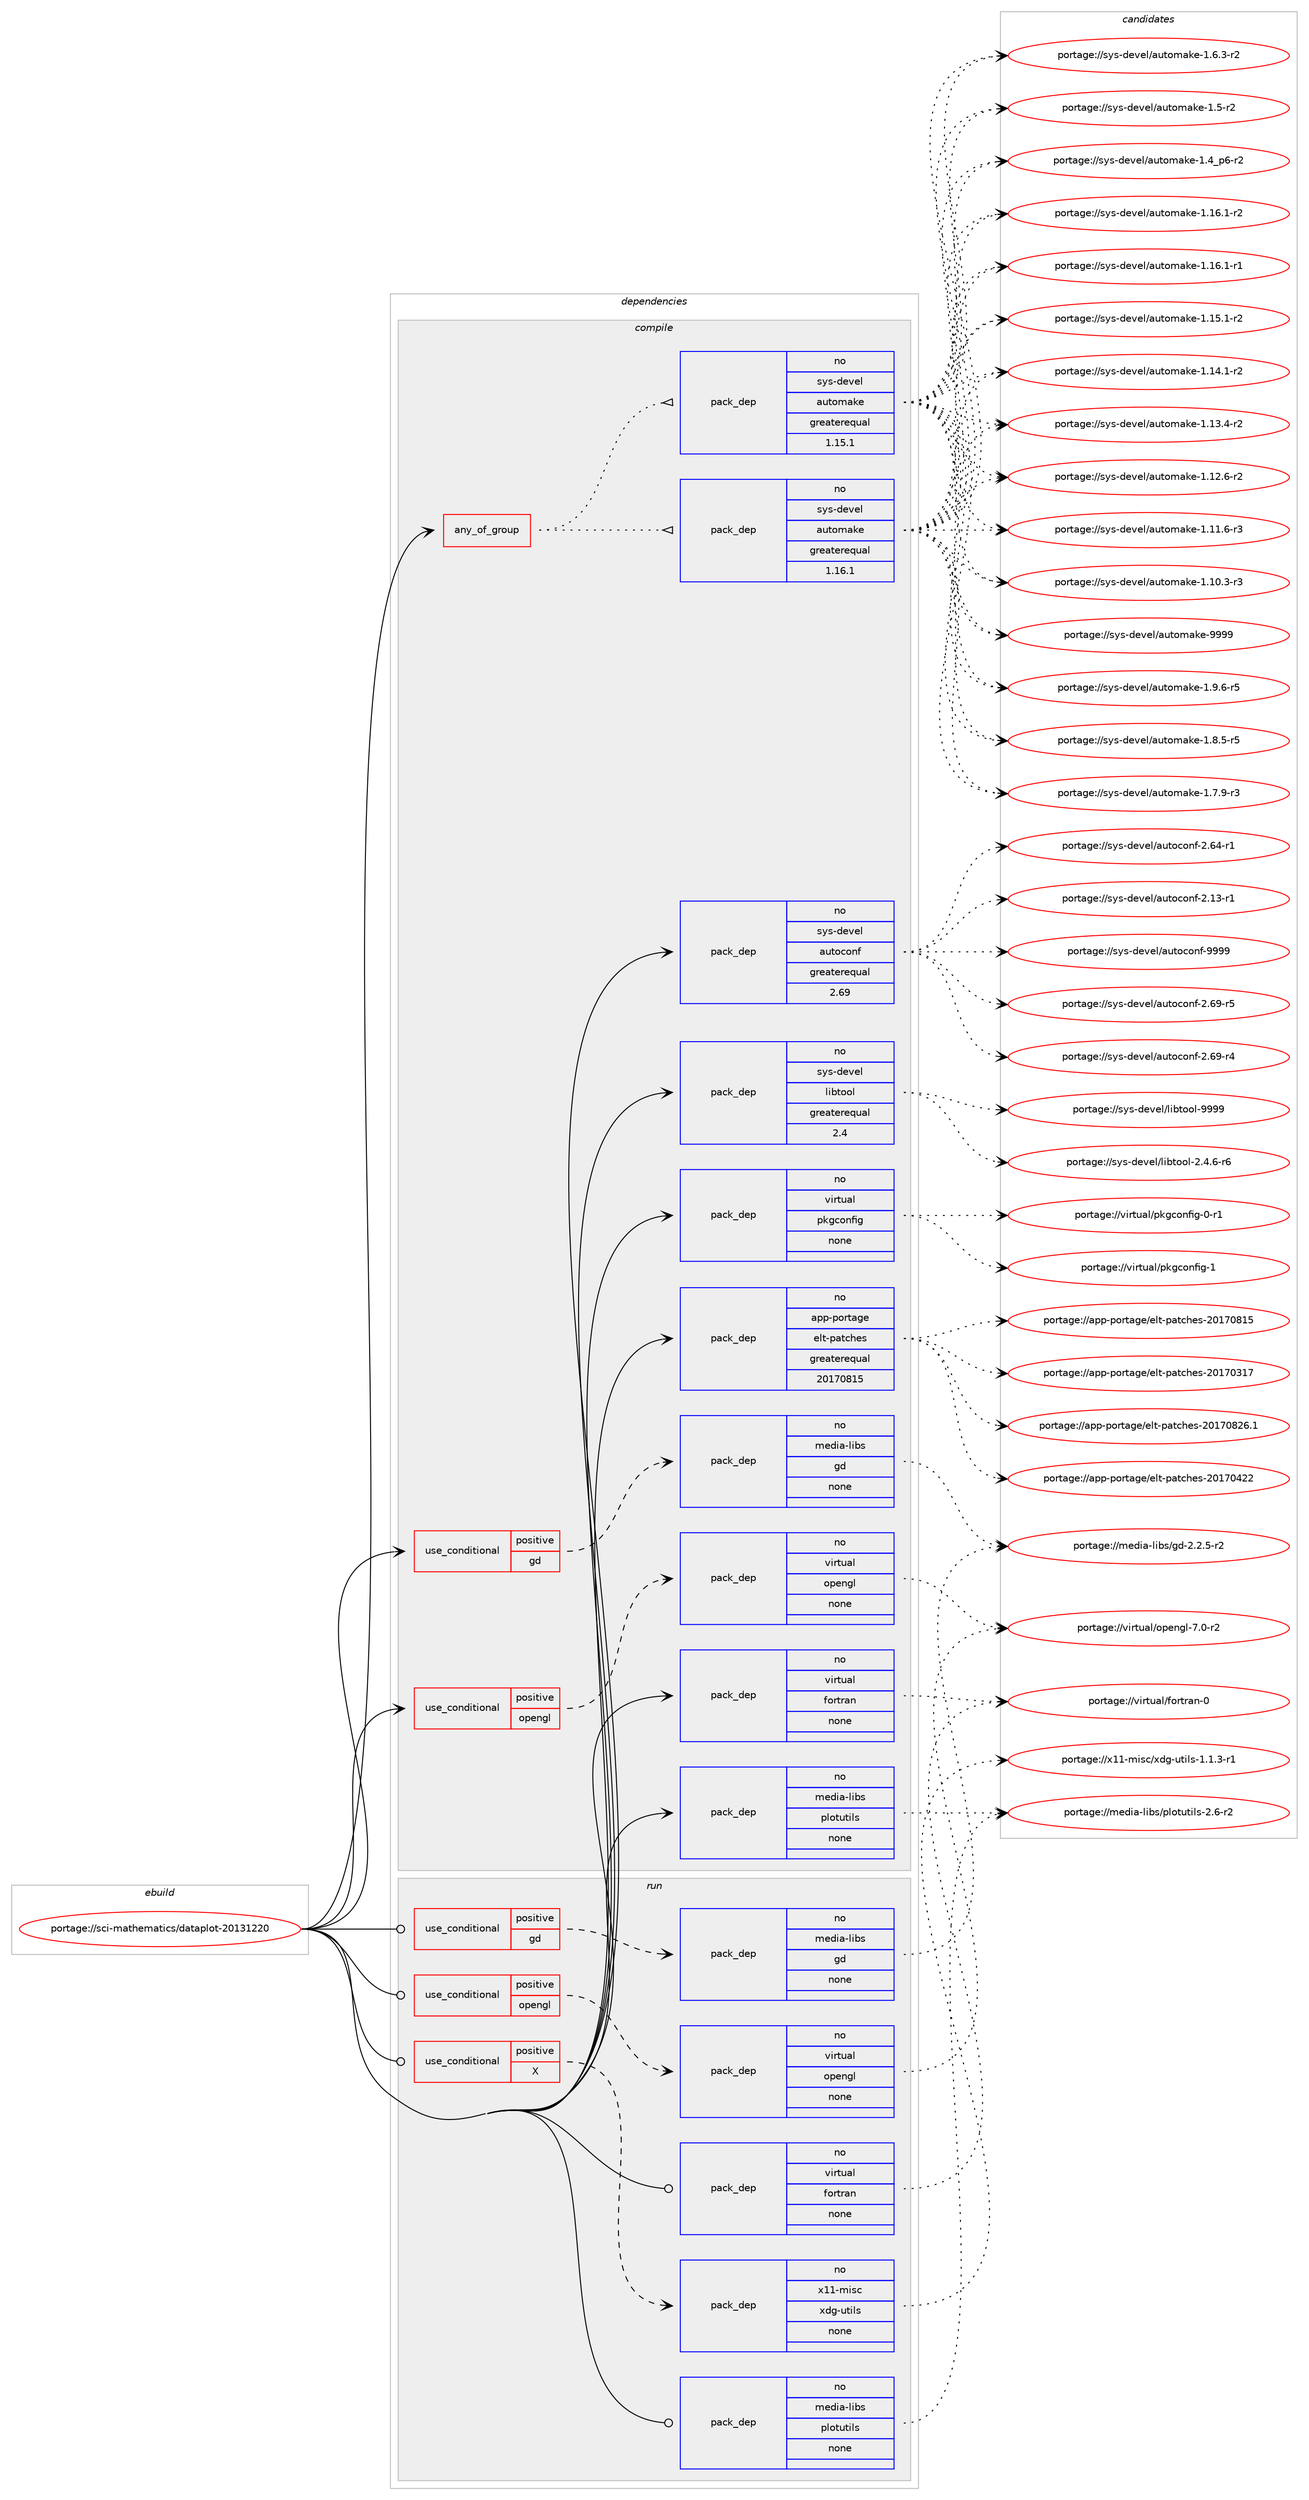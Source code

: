 digraph prolog {

# *************
# Graph options
# *************

newrank=true;
concentrate=true;
compound=true;
graph [rankdir=LR,fontname=Helvetica,fontsize=10,ranksep=1.5];#, ranksep=2.5, nodesep=0.2];
edge  [arrowhead=vee];
node  [fontname=Helvetica,fontsize=10];

# **********
# The ebuild
# **********

subgraph cluster_leftcol {
color=gray;
rank=same;
label=<<i>ebuild</i>>;
id [label="portage://sci-mathematics/dataplot-20131220", color=red, width=4, href="../sci-mathematics/dataplot-20131220.svg"];
}

# ****************
# The dependencies
# ****************

subgraph cluster_midcol {
color=gray;
label=<<i>dependencies</i>>;
subgraph cluster_compile {
fillcolor="#eeeeee";
style=filled;
label=<<i>compile</i>>;
subgraph any544 {
dependency23410 [label=<<TABLE BORDER="0" CELLBORDER="1" CELLSPACING="0" CELLPADDING="4"><TR><TD CELLPADDING="10">any_of_group</TD></TR></TABLE>>, shape=none, color=red];subgraph pack18930 {
dependency23411 [label=<<TABLE BORDER="0" CELLBORDER="1" CELLSPACING="0" CELLPADDING="4" WIDTH="220"><TR><TD ROWSPAN="6" CELLPADDING="30">pack_dep</TD></TR><TR><TD WIDTH="110">no</TD></TR><TR><TD>sys-devel</TD></TR><TR><TD>automake</TD></TR><TR><TD>greaterequal</TD></TR><TR><TD>1.16.1</TD></TR></TABLE>>, shape=none, color=blue];
}
dependency23410:e -> dependency23411:w [weight=20,style="dotted",arrowhead="oinv"];
subgraph pack18931 {
dependency23412 [label=<<TABLE BORDER="0" CELLBORDER="1" CELLSPACING="0" CELLPADDING="4" WIDTH="220"><TR><TD ROWSPAN="6" CELLPADDING="30">pack_dep</TD></TR><TR><TD WIDTH="110">no</TD></TR><TR><TD>sys-devel</TD></TR><TR><TD>automake</TD></TR><TR><TD>greaterequal</TD></TR><TR><TD>1.15.1</TD></TR></TABLE>>, shape=none, color=blue];
}
dependency23410:e -> dependency23412:w [weight=20,style="dotted",arrowhead="oinv"];
}
id:e -> dependency23410:w [weight=20,style="solid",arrowhead="vee"];
subgraph cond3934 {
dependency23413 [label=<<TABLE BORDER="0" CELLBORDER="1" CELLSPACING="0" CELLPADDING="4"><TR><TD ROWSPAN="3" CELLPADDING="10">use_conditional</TD></TR><TR><TD>positive</TD></TR><TR><TD>gd</TD></TR></TABLE>>, shape=none, color=red];
subgraph pack18932 {
dependency23414 [label=<<TABLE BORDER="0" CELLBORDER="1" CELLSPACING="0" CELLPADDING="4" WIDTH="220"><TR><TD ROWSPAN="6" CELLPADDING="30">pack_dep</TD></TR><TR><TD WIDTH="110">no</TD></TR><TR><TD>media-libs</TD></TR><TR><TD>gd</TD></TR><TR><TD>none</TD></TR><TR><TD></TD></TR></TABLE>>, shape=none, color=blue];
}
dependency23413:e -> dependency23414:w [weight=20,style="dashed",arrowhead="vee"];
}
id:e -> dependency23413:w [weight=20,style="solid",arrowhead="vee"];
subgraph cond3935 {
dependency23415 [label=<<TABLE BORDER="0" CELLBORDER="1" CELLSPACING="0" CELLPADDING="4"><TR><TD ROWSPAN="3" CELLPADDING="10">use_conditional</TD></TR><TR><TD>positive</TD></TR><TR><TD>opengl</TD></TR></TABLE>>, shape=none, color=red];
subgraph pack18933 {
dependency23416 [label=<<TABLE BORDER="0" CELLBORDER="1" CELLSPACING="0" CELLPADDING="4" WIDTH="220"><TR><TD ROWSPAN="6" CELLPADDING="30">pack_dep</TD></TR><TR><TD WIDTH="110">no</TD></TR><TR><TD>virtual</TD></TR><TR><TD>opengl</TD></TR><TR><TD>none</TD></TR><TR><TD></TD></TR></TABLE>>, shape=none, color=blue];
}
dependency23415:e -> dependency23416:w [weight=20,style="dashed",arrowhead="vee"];
}
id:e -> dependency23415:w [weight=20,style="solid",arrowhead="vee"];
subgraph pack18934 {
dependency23417 [label=<<TABLE BORDER="0" CELLBORDER="1" CELLSPACING="0" CELLPADDING="4" WIDTH="220"><TR><TD ROWSPAN="6" CELLPADDING="30">pack_dep</TD></TR><TR><TD WIDTH="110">no</TD></TR><TR><TD>app-portage</TD></TR><TR><TD>elt-patches</TD></TR><TR><TD>greaterequal</TD></TR><TR><TD>20170815</TD></TR></TABLE>>, shape=none, color=blue];
}
id:e -> dependency23417:w [weight=20,style="solid",arrowhead="vee"];
subgraph pack18935 {
dependency23418 [label=<<TABLE BORDER="0" CELLBORDER="1" CELLSPACING="0" CELLPADDING="4" WIDTH="220"><TR><TD ROWSPAN="6" CELLPADDING="30">pack_dep</TD></TR><TR><TD WIDTH="110">no</TD></TR><TR><TD>media-libs</TD></TR><TR><TD>plotutils</TD></TR><TR><TD>none</TD></TR><TR><TD></TD></TR></TABLE>>, shape=none, color=blue];
}
id:e -> dependency23418:w [weight=20,style="solid",arrowhead="vee"];
subgraph pack18936 {
dependency23419 [label=<<TABLE BORDER="0" CELLBORDER="1" CELLSPACING="0" CELLPADDING="4" WIDTH="220"><TR><TD ROWSPAN="6" CELLPADDING="30">pack_dep</TD></TR><TR><TD WIDTH="110">no</TD></TR><TR><TD>sys-devel</TD></TR><TR><TD>autoconf</TD></TR><TR><TD>greaterequal</TD></TR><TR><TD>2.69</TD></TR></TABLE>>, shape=none, color=blue];
}
id:e -> dependency23419:w [weight=20,style="solid",arrowhead="vee"];
subgraph pack18937 {
dependency23420 [label=<<TABLE BORDER="0" CELLBORDER="1" CELLSPACING="0" CELLPADDING="4" WIDTH="220"><TR><TD ROWSPAN="6" CELLPADDING="30">pack_dep</TD></TR><TR><TD WIDTH="110">no</TD></TR><TR><TD>sys-devel</TD></TR><TR><TD>libtool</TD></TR><TR><TD>greaterequal</TD></TR><TR><TD>2.4</TD></TR></TABLE>>, shape=none, color=blue];
}
id:e -> dependency23420:w [weight=20,style="solid",arrowhead="vee"];
subgraph pack18938 {
dependency23421 [label=<<TABLE BORDER="0" CELLBORDER="1" CELLSPACING="0" CELLPADDING="4" WIDTH="220"><TR><TD ROWSPAN="6" CELLPADDING="30">pack_dep</TD></TR><TR><TD WIDTH="110">no</TD></TR><TR><TD>virtual</TD></TR><TR><TD>fortran</TD></TR><TR><TD>none</TD></TR><TR><TD></TD></TR></TABLE>>, shape=none, color=blue];
}
id:e -> dependency23421:w [weight=20,style="solid",arrowhead="vee"];
subgraph pack18939 {
dependency23422 [label=<<TABLE BORDER="0" CELLBORDER="1" CELLSPACING="0" CELLPADDING="4" WIDTH="220"><TR><TD ROWSPAN="6" CELLPADDING="30">pack_dep</TD></TR><TR><TD WIDTH="110">no</TD></TR><TR><TD>virtual</TD></TR><TR><TD>pkgconfig</TD></TR><TR><TD>none</TD></TR><TR><TD></TD></TR></TABLE>>, shape=none, color=blue];
}
id:e -> dependency23422:w [weight=20,style="solid",arrowhead="vee"];
}
subgraph cluster_compileandrun {
fillcolor="#eeeeee";
style=filled;
label=<<i>compile and run</i>>;
}
subgraph cluster_run {
fillcolor="#eeeeee";
style=filled;
label=<<i>run</i>>;
subgraph cond3936 {
dependency23423 [label=<<TABLE BORDER="0" CELLBORDER="1" CELLSPACING="0" CELLPADDING="4"><TR><TD ROWSPAN="3" CELLPADDING="10">use_conditional</TD></TR><TR><TD>positive</TD></TR><TR><TD>X</TD></TR></TABLE>>, shape=none, color=red];
subgraph pack18940 {
dependency23424 [label=<<TABLE BORDER="0" CELLBORDER="1" CELLSPACING="0" CELLPADDING="4" WIDTH="220"><TR><TD ROWSPAN="6" CELLPADDING="30">pack_dep</TD></TR><TR><TD WIDTH="110">no</TD></TR><TR><TD>x11-misc</TD></TR><TR><TD>xdg-utils</TD></TR><TR><TD>none</TD></TR><TR><TD></TD></TR></TABLE>>, shape=none, color=blue];
}
dependency23423:e -> dependency23424:w [weight=20,style="dashed",arrowhead="vee"];
}
id:e -> dependency23423:w [weight=20,style="solid",arrowhead="odot"];
subgraph cond3937 {
dependency23425 [label=<<TABLE BORDER="0" CELLBORDER="1" CELLSPACING="0" CELLPADDING="4"><TR><TD ROWSPAN="3" CELLPADDING="10">use_conditional</TD></TR><TR><TD>positive</TD></TR><TR><TD>gd</TD></TR></TABLE>>, shape=none, color=red];
subgraph pack18941 {
dependency23426 [label=<<TABLE BORDER="0" CELLBORDER="1" CELLSPACING="0" CELLPADDING="4" WIDTH="220"><TR><TD ROWSPAN="6" CELLPADDING="30">pack_dep</TD></TR><TR><TD WIDTH="110">no</TD></TR><TR><TD>media-libs</TD></TR><TR><TD>gd</TD></TR><TR><TD>none</TD></TR><TR><TD></TD></TR></TABLE>>, shape=none, color=blue];
}
dependency23425:e -> dependency23426:w [weight=20,style="dashed",arrowhead="vee"];
}
id:e -> dependency23425:w [weight=20,style="solid",arrowhead="odot"];
subgraph cond3938 {
dependency23427 [label=<<TABLE BORDER="0" CELLBORDER="1" CELLSPACING="0" CELLPADDING="4"><TR><TD ROWSPAN="3" CELLPADDING="10">use_conditional</TD></TR><TR><TD>positive</TD></TR><TR><TD>opengl</TD></TR></TABLE>>, shape=none, color=red];
subgraph pack18942 {
dependency23428 [label=<<TABLE BORDER="0" CELLBORDER="1" CELLSPACING="0" CELLPADDING="4" WIDTH="220"><TR><TD ROWSPAN="6" CELLPADDING="30">pack_dep</TD></TR><TR><TD WIDTH="110">no</TD></TR><TR><TD>virtual</TD></TR><TR><TD>opengl</TD></TR><TR><TD>none</TD></TR><TR><TD></TD></TR></TABLE>>, shape=none, color=blue];
}
dependency23427:e -> dependency23428:w [weight=20,style="dashed",arrowhead="vee"];
}
id:e -> dependency23427:w [weight=20,style="solid",arrowhead="odot"];
subgraph pack18943 {
dependency23429 [label=<<TABLE BORDER="0" CELLBORDER="1" CELLSPACING="0" CELLPADDING="4" WIDTH="220"><TR><TD ROWSPAN="6" CELLPADDING="30">pack_dep</TD></TR><TR><TD WIDTH="110">no</TD></TR><TR><TD>media-libs</TD></TR><TR><TD>plotutils</TD></TR><TR><TD>none</TD></TR><TR><TD></TD></TR></TABLE>>, shape=none, color=blue];
}
id:e -> dependency23429:w [weight=20,style="solid",arrowhead="odot"];
subgraph pack18944 {
dependency23430 [label=<<TABLE BORDER="0" CELLBORDER="1" CELLSPACING="0" CELLPADDING="4" WIDTH="220"><TR><TD ROWSPAN="6" CELLPADDING="30">pack_dep</TD></TR><TR><TD WIDTH="110">no</TD></TR><TR><TD>virtual</TD></TR><TR><TD>fortran</TD></TR><TR><TD>none</TD></TR><TR><TD></TD></TR></TABLE>>, shape=none, color=blue];
}
id:e -> dependency23430:w [weight=20,style="solid",arrowhead="odot"];
}
}

# **************
# The candidates
# **************

subgraph cluster_choices {
rank=same;
color=gray;
label=<<i>candidates</i>>;

subgraph choice18930 {
color=black;
nodesep=1;
choice115121115451001011181011084797117116111109971071014557575757 [label="portage://sys-devel/automake-9999", color=red, width=4,href="../sys-devel/automake-9999.svg"];
choice115121115451001011181011084797117116111109971071014549465746544511453 [label="portage://sys-devel/automake-1.9.6-r5", color=red, width=4,href="../sys-devel/automake-1.9.6-r5.svg"];
choice115121115451001011181011084797117116111109971071014549465646534511453 [label="portage://sys-devel/automake-1.8.5-r5", color=red, width=4,href="../sys-devel/automake-1.8.5-r5.svg"];
choice115121115451001011181011084797117116111109971071014549465546574511451 [label="portage://sys-devel/automake-1.7.9-r3", color=red, width=4,href="../sys-devel/automake-1.7.9-r3.svg"];
choice115121115451001011181011084797117116111109971071014549465446514511450 [label="portage://sys-devel/automake-1.6.3-r2", color=red, width=4,href="../sys-devel/automake-1.6.3-r2.svg"];
choice11512111545100101118101108479711711611110997107101454946534511450 [label="portage://sys-devel/automake-1.5-r2", color=red, width=4,href="../sys-devel/automake-1.5-r2.svg"];
choice115121115451001011181011084797117116111109971071014549465295112544511450 [label="portage://sys-devel/automake-1.4_p6-r2", color=red, width=4,href="../sys-devel/automake-1.4_p6-r2.svg"];
choice11512111545100101118101108479711711611110997107101454946495446494511450 [label="portage://sys-devel/automake-1.16.1-r2", color=red, width=4,href="../sys-devel/automake-1.16.1-r2.svg"];
choice11512111545100101118101108479711711611110997107101454946495446494511449 [label="portage://sys-devel/automake-1.16.1-r1", color=red, width=4,href="../sys-devel/automake-1.16.1-r1.svg"];
choice11512111545100101118101108479711711611110997107101454946495346494511450 [label="portage://sys-devel/automake-1.15.1-r2", color=red, width=4,href="../sys-devel/automake-1.15.1-r2.svg"];
choice11512111545100101118101108479711711611110997107101454946495246494511450 [label="portage://sys-devel/automake-1.14.1-r2", color=red, width=4,href="../sys-devel/automake-1.14.1-r2.svg"];
choice11512111545100101118101108479711711611110997107101454946495146524511450 [label="portage://sys-devel/automake-1.13.4-r2", color=red, width=4,href="../sys-devel/automake-1.13.4-r2.svg"];
choice11512111545100101118101108479711711611110997107101454946495046544511450 [label="portage://sys-devel/automake-1.12.6-r2", color=red, width=4,href="../sys-devel/automake-1.12.6-r2.svg"];
choice11512111545100101118101108479711711611110997107101454946494946544511451 [label="portage://sys-devel/automake-1.11.6-r3", color=red, width=4,href="../sys-devel/automake-1.11.6-r3.svg"];
choice11512111545100101118101108479711711611110997107101454946494846514511451 [label="portage://sys-devel/automake-1.10.3-r3", color=red, width=4,href="../sys-devel/automake-1.10.3-r3.svg"];
dependency23411:e -> choice115121115451001011181011084797117116111109971071014557575757:w [style=dotted,weight="100"];
dependency23411:e -> choice115121115451001011181011084797117116111109971071014549465746544511453:w [style=dotted,weight="100"];
dependency23411:e -> choice115121115451001011181011084797117116111109971071014549465646534511453:w [style=dotted,weight="100"];
dependency23411:e -> choice115121115451001011181011084797117116111109971071014549465546574511451:w [style=dotted,weight="100"];
dependency23411:e -> choice115121115451001011181011084797117116111109971071014549465446514511450:w [style=dotted,weight="100"];
dependency23411:e -> choice11512111545100101118101108479711711611110997107101454946534511450:w [style=dotted,weight="100"];
dependency23411:e -> choice115121115451001011181011084797117116111109971071014549465295112544511450:w [style=dotted,weight="100"];
dependency23411:e -> choice11512111545100101118101108479711711611110997107101454946495446494511450:w [style=dotted,weight="100"];
dependency23411:e -> choice11512111545100101118101108479711711611110997107101454946495446494511449:w [style=dotted,weight="100"];
dependency23411:e -> choice11512111545100101118101108479711711611110997107101454946495346494511450:w [style=dotted,weight="100"];
dependency23411:e -> choice11512111545100101118101108479711711611110997107101454946495246494511450:w [style=dotted,weight="100"];
dependency23411:e -> choice11512111545100101118101108479711711611110997107101454946495146524511450:w [style=dotted,weight="100"];
dependency23411:e -> choice11512111545100101118101108479711711611110997107101454946495046544511450:w [style=dotted,weight="100"];
dependency23411:e -> choice11512111545100101118101108479711711611110997107101454946494946544511451:w [style=dotted,weight="100"];
dependency23411:e -> choice11512111545100101118101108479711711611110997107101454946494846514511451:w [style=dotted,weight="100"];
}
subgraph choice18931 {
color=black;
nodesep=1;
choice115121115451001011181011084797117116111109971071014557575757 [label="portage://sys-devel/automake-9999", color=red, width=4,href="../sys-devel/automake-9999.svg"];
choice115121115451001011181011084797117116111109971071014549465746544511453 [label="portage://sys-devel/automake-1.9.6-r5", color=red, width=4,href="../sys-devel/automake-1.9.6-r5.svg"];
choice115121115451001011181011084797117116111109971071014549465646534511453 [label="portage://sys-devel/automake-1.8.5-r5", color=red, width=4,href="../sys-devel/automake-1.8.5-r5.svg"];
choice115121115451001011181011084797117116111109971071014549465546574511451 [label="portage://sys-devel/automake-1.7.9-r3", color=red, width=4,href="../sys-devel/automake-1.7.9-r3.svg"];
choice115121115451001011181011084797117116111109971071014549465446514511450 [label="portage://sys-devel/automake-1.6.3-r2", color=red, width=4,href="../sys-devel/automake-1.6.3-r2.svg"];
choice11512111545100101118101108479711711611110997107101454946534511450 [label="portage://sys-devel/automake-1.5-r2", color=red, width=4,href="../sys-devel/automake-1.5-r2.svg"];
choice115121115451001011181011084797117116111109971071014549465295112544511450 [label="portage://sys-devel/automake-1.4_p6-r2", color=red, width=4,href="../sys-devel/automake-1.4_p6-r2.svg"];
choice11512111545100101118101108479711711611110997107101454946495446494511450 [label="portage://sys-devel/automake-1.16.1-r2", color=red, width=4,href="../sys-devel/automake-1.16.1-r2.svg"];
choice11512111545100101118101108479711711611110997107101454946495446494511449 [label="portage://sys-devel/automake-1.16.1-r1", color=red, width=4,href="../sys-devel/automake-1.16.1-r1.svg"];
choice11512111545100101118101108479711711611110997107101454946495346494511450 [label="portage://sys-devel/automake-1.15.1-r2", color=red, width=4,href="../sys-devel/automake-1.15.1-r2.svg"];
choice11512111545100101118101108479711711611110997107101454946495246494511450 [label="portage://sys-devel/automake-1.14.1-r2", color=red, width=4,href="../sys-devel/automake-1.14.1-r2.svg"];
choice11512111545100101118101108479711711611110997107101454946495146524511450 [label="portage://sys-devel/automake-1.13.4-r2", color=red, width=4,href="../sys-devel/automake-1.13.4-r2.svg"];
choice11512111545100101118101108479711711611110997107101454946495046544511450 [label="portage://sys-devel/automake-1.12.6-r2", color=red, width=4,href="../sys-devel/automake-1.12.6-r2.svg"];
choice11512111545100101118101108479711711611110997107101454946494946544511451 [label="portage://sys-devel/automake-1.11.6-r3", color=red, width=4,href="../sys-devel/automake-1.11.6-r3.svg"];
choice11512111545100101118101108479711711611110997107101454946494846514511451 [label="portage://sys-devel/automake-1.10.3-r3", color=red, width=4,href="../sys-devel/automake-1.10.3-r3.svg"];
dependency23412:e -> choice115121115451001011181011084797117116111109971071014557575757:w [style=dotted,weight="100"];
dependency23412:e -> choice115121115451001011181011084797117116111109971071014549465746544511453:w [style=dotted,weight="100"];
dependency23412:e -> choice115121115451001011181011084797117116111109971071014549465646534511453:w [style=dotted,weight="100"];
dependency23412:e -> choice115121115451001011181011084797117116111109971071014549465546574511451:w [style=dotted,weight="100"];
dependency23412:e -> choice115121115451001011181011084797117116111109971071014549465446514511450:w [style=dotted,weight="100"];
dependency23412:e -> choice11512111545100101118101108479711711611110997107101454946534511450:w [style=dotted,weight="100"];
dependency23412:e -> choice115121115451001011181011084797117116111109971071014549465295112544511450:w [style=dotted,weight="100"];
dependency23412:e -> choice11512111545100101118101108479711711611110997107101454946495446494511450:w [style=dotted,weight="100"];
dependency23412:e -> choice11512111545100101118101108479711711611110997107101454946495446494511449:w [style=dotted,weight="100"];
dependency23412:e -> choice11512111545100101118101108479711711611110997107101454946495346494511450:w [style=dotted,weight="100"];
dependency23412:e -> choice11512111545100101118101108479711711611110997107101454946495246494511450:w [style=dotted,weight="100"];
dependency23412:e -> choice11512111545100101118101108479711711611110997107101454946495146524511450:w [style=dotted,weight="100"];
dependency23412:e -> choice11512111545100101118101108479711711611110997107101454946495046544511450:w [style=dotted,weight="100"];
dependency23412:e -> choice11512111545100101118101108479711711611110997107101454946494946544511451:w [style=dotted,weight="100"];
dependency23412:e -> choice11512111545100101118101108479711711611110997107101454946494846514511451:w [style=dotted,weight="100"];
}
subgraph choice18932 {
color=black;
nodesep=1;
choice109101100105974510810598115471031004550465046534511450 [label="portage://media-libs/gd-2.2.5-r2", color=red, width=4,href="../media-libs/gd-2.2.5-r2.svg"];
dependency23414:e -> choice109101100105974510810598115471031004550465046534511450:w [style=dotted,weight="100"];
}
subgraph choice18933 {
color=black;
nodesep=1;
choice1181051141161179710847111112101110103108455546484511450 [label="portage://virtual/opengl-7.0-r2", color=red, width=4,href="../virtual/opengl-7.0-r2.svg"];
dependency23416:e -> choice1181051141161179710847111112101110103108455546484511450:w [style=dotted,weight="100"];
}
subgraph choice18934 {
color=black;
nodesep=1;
choice971121124511211111411697103101471011081164511297116991041011154550484955485650544649 [label="portage://app-portage/elt-patches-20170826.1", color=red, width=4,href="../app-portage/elt-patches-20170826.1.svg"];
choice97112112451121111141169710310147101108116451129711699104101115455048495548564953 [label="portage://app-portage/elt-patches-20170815", color=red, width=4,href="../app-portage/elt-patches-20170815.svg"];
choice97112112451121111141169710310147101108116451129711699104101115455048495548525050 [label="portage://app-portage/elt-patches-20170422", color=red, width=4,href="../app-portage/elt-patches-20170422.svg"];
choice97112112451121111141169710310147101108116451129711699104101115455048495548514955 [label="portage://app-portage/elt-patches-20170317", color=red, width=4,href="../app-portage/elt-patches-20170317.svg"];
dependency23417:e -> choice971121124511211111411697103101471011081164511297116991041011154550484955485650544649:w [style=dotted,weight="100"];
dependency23417:e -> choice97112112451121111141169710310147101108116451129711699104101115455048495548564953:w [style=dotted,weight="100"];
dependency23417:e -> choice97112112451121111141169710310147101108116451129711699104101115455048495548525050:w [style=dotted,weight="100"];
dependency23417:e -> choice97112112451121111141169710310147101108116451129711699104101115455048495548514955:w [style=dotted,weight="100"];
}
subgraph choice18935 {
color=black;
nodesep=1;
choice10910110010597451081059811547112108111116117116105108115455046544511450 [label="portage://media-libs/plotutils-2.6-r2", color=red, width=4,href="../media-libs/plotutils-2.6-r2.svg"];
dependency23418:e -> choice10910110010597451081059811547112108111116117116105108115455046544511450:w [style=dotted,weight="100"];
}
subgraph choice18936 {
color=black;
nodesep=1;
choice115121115451001011181011084797117116111991111101024557575757 [label="portage://sys-devel/autoconf-9999", color=red, width=4,href="../sys-devel/autoconf-9999.svg"];
choice1151211154510010111810110847971171161119911111010245504654574511453 [label="portage://sys-devel/autoconf-2.69-r5", color=red, width=4,href="../sys-devel/autoconf-2.69-r5.svg"];
choice1151211154510010111810110847971171161119911111010245504654574511452 [label="portage://sys-devel/autoconf-2.69-r4", color=red, width=4,href="../sys-devel/autoconf-2.69-r4.svg"];
choice1151211154510010111810110847971171161119911111010245504654524511449 [label="portage://sys-devel/autoconf-2.64-r1", color=red, width=4,href="../sys-devel/autoconf-2.64-r1.svg"];
choice1151211154510010111810110847971171161119911111010245504649514511449 [label="portage://sys-devel/autoconf-2.13-r1", color=red, width=4,href="../sys-devel/autoconf-2.13-r1.svg"];
dependency23419:e -> choice115121115451001011181011084797117116111991111101024557575757:w [style=dotted,weight="100"];
dependency23419:e -> choice1151211154510010111810110847971171161119911111010245504654574511453:w [style=dotted,weight="100"];
dependency23419:e -> choice1151211154510010111810110847971171161119911111010245504654574511452:w [style=dotted,weight="100"];
dependency23419:e -> choice1151211154510010111810110847971171161119911111010245504654524511449:w [style=dotted,weight="100"];
dependency23419:e -> choice1151211154510010111810110847971171161119911111010245504649514511449:w [style=dotted,weight="100"];
}
subgraph choice18937 {
color=black;
nodesep=1;
choice1151211154510010111810110847108105981161111111084557575757 [label="portage://sys-devel/libtool-9999", color=red, width=4,href="../sys-devel/libtool-9999.svg"];
choice1151211154510010111810110847108105981161111111084550465246544511454 [label="portage://sys-devel/libtool-2.4.6-r6", color=red, width=4,href="../sys-devel/libtool-2.4.6-r6.svg"];
dependency23420:e -> choice1151211154510010111810110847108105981161111111084557575757:w [style=dotted,weight="100"];
dependency23420:e -> choice1151211154510010111810110847108105981161111111084550465246544511454:w [style=dotted,weight="100"];
}
subgraph choice18938 {
color=black;
nodesep=1;
choice1181051141161179710847102111114116114971104548 [label="portage://virtual/fortran-0", color=red, width=4,href="../virtual/fortran-0.svg"];
dependency23421:e -> choice1181051141161179710847102111114116114971104548:w [style=dotted,weight="100"];
}
subgraph choice18939 {
color=black;
nodesep=1;
choice1181051141161179710847112107103991111101021051034549 [label="portage://virtual/pkgconfig-1", color=red, width=4,href="../virtual/pkgconfig-1.svg"];
choice11810511411611797108471121071039911111010210510345484511449 [label="portage://virtual/pkgconfig-0-r1", color=red, width=4,href="../virtual/pkgconfig-0-r1.svg"];
dependency23422:e -> choice1181051141161179710847112107103991111101021051034549:w [style=dotted,weight="100"];
dependency23422:e -> choice11810511411611797108471121071039911111010210510345484511449:w [style=dotted,weight="100"];
}
subgraph choice18940 {
color=black;
nodesep=1;
choice1204949451091051159947120100103451171161051081154549464946514511449 [label="portage://x11-misc/xdg-utils-1.1.3-r1", color=red, width=4,href="../x11-misc/xdg-utils-1.1.3-r1.svg"];
dependency23424:e -> choice1204949451091051159947120100103451171161051081154549464946514511449:w [style=dotted,weight="100"];
}
subgraph choice18941 {
color=black;
nodesep=1;
choice109101100105974510810598115471031004550465046534511450 [label="portage://media-libs/gd-2.2.5-r2", color=red, width=4,href="../media-libs/gd-2.2.5-r2.svg"];
dependency23426:e -> choice109101100105974510810598115471031004550465046534511450:w [style=dotted,weight="100"];
}
subgraph choice18942 {
color=black;
nodesep=1;
choice1181051141161179710847111112101110103108455546484511450 [label="portage://virtual/opengl-7.0-r2", color=red, width=4,href="../virtual/opengl-7.0-r2.svg"];
dependency23428:e -> choice1181051141161179710847111112101110103108455546484511450:w [style=dotted,weight="100"];
}
subgraph choice18943 {
color=black;
nodesep=1;
choice10910110010597451081059811547112108111116117116105108115455046544511450 [label="portage://media-libs/plotutils-2.6-r2", color=red, width=4,href="../media-libs/plotutils-2.6-r2.svg"];
dependency23429:e -> choice10910110010597451081059811547112108111116117116105108115455046544511450:w [style=dotted,weight="100"];
}
subgraph choice18944 {
color=black;
nodesep=1;
choice1181051141161179710847102111114116114971104548 [label="portage://virtual/fortran-0", color=red, width=4,href="../virtual/fortran-0.svg"];
dependency23430:e -> choice1181051141161179710847102111114116114971104548:w [style=dotted,weight="100"];
}
}

}
